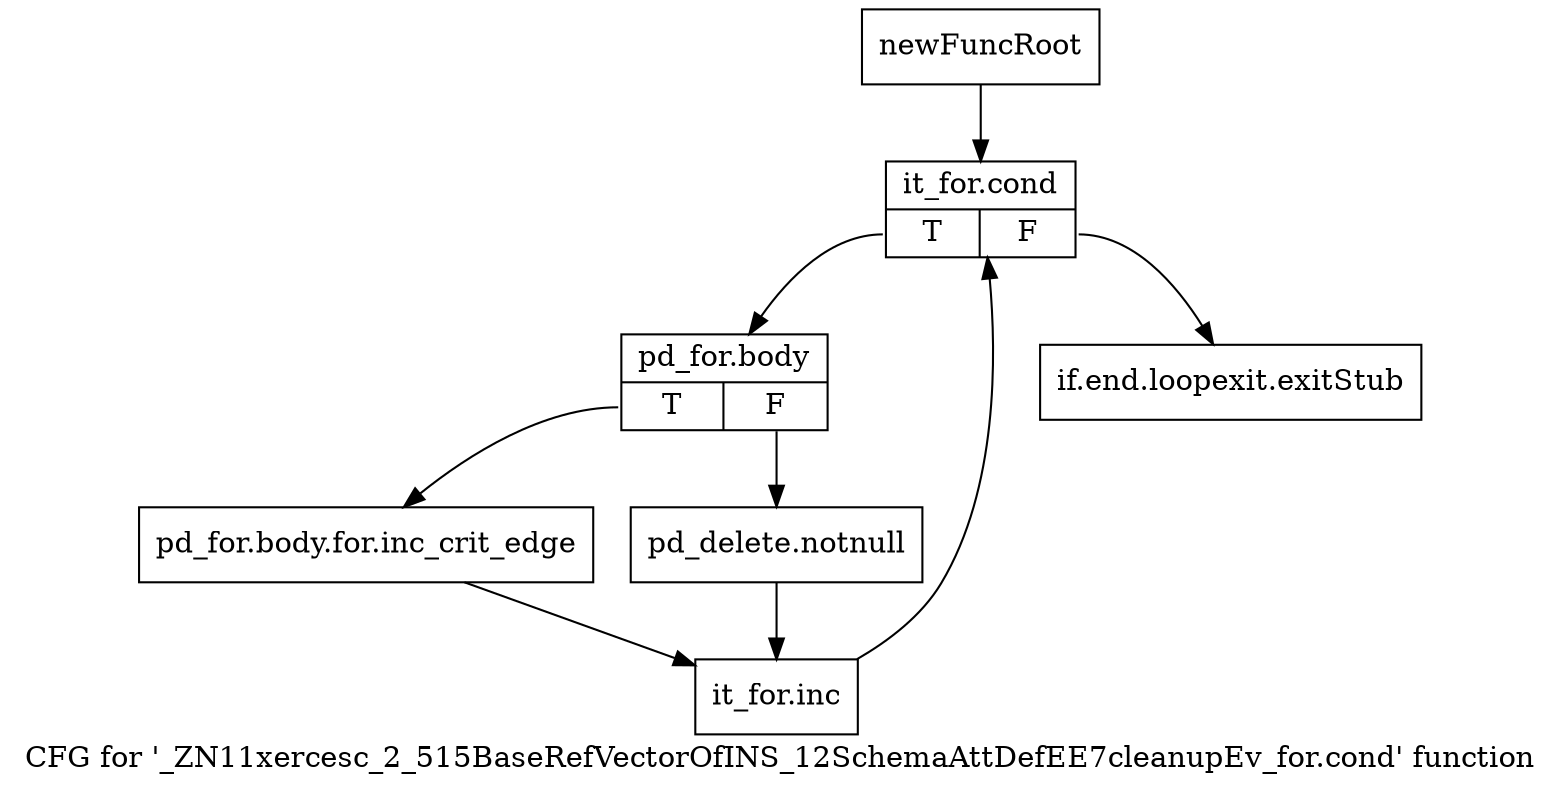 digraph "CFG for '_ZN11xercesc_2_515BaseRefVectorOfINS_12SchemaAttDefEE7cleanupEv_for.cond' function" {
	label="CFG for '_ZN11xercesc_2_515BaseRefVectorOfINS_12SchemaAttDefEE7cleanupEv_for.cond' function";

	Node0x9a83930 [shape=record,label="{newFuncRoot}"];
	Node0x9a83930 -> Node0x9a839d0;
	Node0x9a83980 [shape=record,label="{if.end.loopexit.exitStub}"];
	Node0x9a839d0 [shape=record,label="{it_for.cond|{<s0>T|<s1>F}}"];
	Node0x9a839d0:s0 -> Node0x9a83a20;
	Node0x9a839d0:s1 -> Node0x9a83980;
	Node0x9a83a20 [shape=record,label="{pd_for.body|{<s0>T|<s1>F}}"];
	Node0x9a83a20:s0 -> Node0x9a83ac0;
	Node0x9a83a20:s1 -> Node0x9a83a70;
	Node0x9a83a70 [shape=record,label="{pd_delete.notnull}"];
	Node0x9a83a70 -> Node0x9a83b10;
	Node0x9a83ac0 [shape=record,label="{pd_for.body.for.inc_crit_edge}"];
	Node0x9a83ac0 -> Node0x9a83b10;
	Node0x9a83b10 [shape=record,label="{it_for.inc}"];
	Node0x9a83b10 -> Node0x9a839d0;
}
